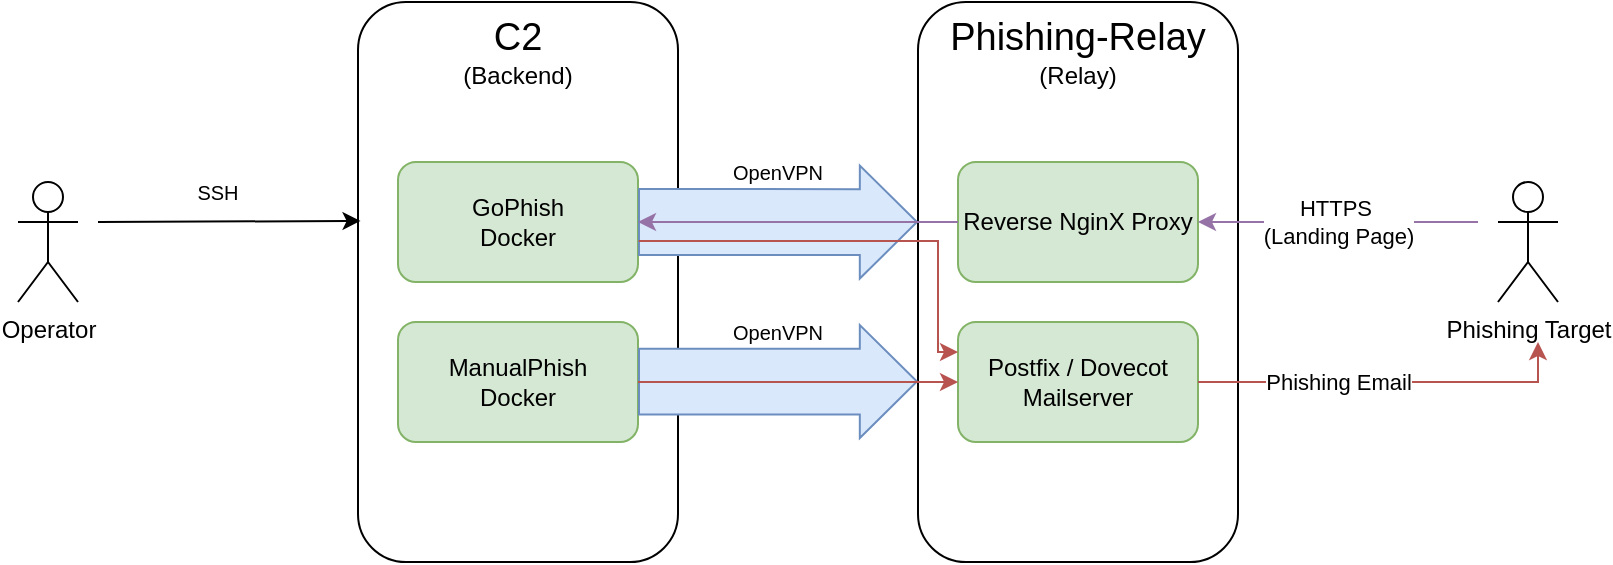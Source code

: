 <mxfile version="21.1.2" type="device">
  <diagram name="Page-1" id="jig1KxTQIBm6_4zE4UQv">
    <mxGraphModel dx="1024" dy="621" grid="1" gridSize="10" guides="1" tooltips="1" connect="1" arrows="1" fold="1" page="1" pageScale="1" pageWidth="850" pageHeight="1100" math="0" shadow="0">
      <root>
        <mxCell id="0" />
        <mxCell id="1" parent="0" />
        <mxCell id="xtoA8kuY6AniBKlyXmYx-1" value="" style="rounded=1;whiteSpace=wrap;html=1;" vertex="1" parent="1">
          <mxGeometry x="200" y="320" width="160" height="280" as="geometry" />
        </mxCell>
        <mxCell id="xtoA8kuY6AniBKlyXmYx-3" value="" style="rounded=1;whiteSpace=wrap;html=1;" vertex="1" parent="1">
          <mxGeometry x="480" y="320" width="160" height="280" as="geometry" />
        </mxCell>
        <mxCell id="xtoA8kuY6AniBKlyXmYx-4" value="GoPhish&lt;br&gt;Docker" style="rounded=1;whiteSpace=wrap;html=1;fillColor=#d5e8d4;strokeColor=#82b366;" vertex="1" parent="1">
          <mxGeometry x="220" y="400" width="120" height="60" as="geometry" />
        </mxCell>
        <mxCell id="xtoA8kuY6AniBKlyXmYx-5" value="ManualPhish&lt;br&gt;Docker" style="rounded=1;whiteSpace=wrap;html=1;fillColor=#d5e8d4;strokeColor=#82b366;" vertex="1" parent="1">
          <mxGeometry x="220" y="480" width="120" height="60" as="geometry" />
        </mxCell>
        <mxCell id="xtoA8kuY6AniBKlyXmYx-6" value="Postfix / Dovecot Mailserver" style="rounded=1;whiteSpace=wrap;html=1;fillColor=#d5e8d4;strokeColor=#82b366;" vertex="1" parent="1">
          <mxGeometry x="500" y="480" width="120" height="60" as="geometry" />
        </mxCell>
        <mxCell id="xtoA8kuY6AniBKlyXmYx-7" value="Reverse NginX Proxy" style="rounded=1;whiteSpace=wrap;html=1;fillColor=#d5e8d4;strokeColor=#82b366;" vertex="1" parent="1">
          <mxGeometry x="500" y="400" width="120" height="60" as="geometry" />
        </mxCell>
        <mxCell id="xtoA8kuY6AniBKlyXmYx-8" value="&lt;font style=&quot;&quot;&gt;&lt;span style=&quot;font-size: 19px;&quot;&gt;C2&lt;/span&gt;&lt;br&gt;&lt;font style=&quot;font-size: 12px;&quot;&gt;(Backend)&lt;/font&gt;&lt;br&gt;&lt;/font&gt;" style="text;html=1;strokeColor=none;fillColor=none;align=center;verticalAlign=middle;whiteSpace=wrap;rounded=0;" vertex="1" parent="1">
          <mxGeometry x="250" y="330" width="60" height="30" as="geometry" />
        </mxCell>
        <mxCell id="xtoA8kuY6AniBKlyXmYx-9" value="&lt;font style=&quot;&quot;&gt;&lt;span style=&quot;font-size: 19px;&quot;&gt;Phishing-Relay&lt;/span&gt;&lt;br&gt;&lt;font style=&quot;font-size: 12px;&quot;&gt;(Relay)&lt;/font&gt;&lt;br&gt;&lt;/font&gt;" style="text;html=1;strokeColor=none;fillColor=none;align=center;verticalAlign=middle;whiteSpace=wrap;rounded=0;" vertex="1" parent="1">
          <mxGeometry x="495" y="330" width="130" height="30" as="geometry" />
        </mxCell>
        <mxCell id="xtoA8kuY6AniBKlyXmYx-11" value="" style="shape=flexArrow;endArrow=classic;html=1;rounded=0;exitX=1;exitY=0.5;exitDx=0;exitDy=0;entryX=0;entryY=0.393;entryDx=0;entryDy=0;entryPerimeter=0;endWidth=22.535;endSize=9.196;width=32.917;fillColor=#dae8fc;strokeColor=#6c8ebf;" edge="1" parent="1" source="xtoA8kuY6AniBKlyXmYx-4" target="xtoA8kuY6AniBKlyXmYx-3">
          <mxGeometry width="50" height="50" relative="1" as="geometry">
            <mxPoint x="390" y="430" as="sourcePoint" />
            <mxPoint x="440" y="380" as="targetPoint" />
          </mxGeometry>
        </mxCell>
        <mxCell id="xtoA8kuY6AniBKlyXmYx-12" value="" style="shape=flexArrow;endArrow=classic;html=1;rounded=0;exitX=1;exitY=0.5;exitDx=0;exitDy=0;entryX=0;entryY=0.393;entryDx=0;entryDy=0;entryPerimeter=0;endWidth=22.535;endSize=9.196;width=32.917;fillColor=#dae8fc;strokeColor=#6c8ebf;" edge="1" parent="1">
          <mxGeometry width="50" height="50" relative="1" as="geometry">
            <mxPoint x="340" y="509.79" as="sourcePoint" />
            <mxPoint x="480" y="509.79" as="targetPoint" />
          </mxGeometry>
        </mxCell>
        <mxCell id="xtoA8kuY6AniBKlyXmYx-13" value="&lt;font style=&quot;font-size: 10px;&quot;&gt;OpenVPN&lt;/font&gt;" style="text;html=1;strokeColor=none;fillColor=none;align=center;verticalAlign=middle;whiteSpace=wrap;rounded=0;" vertex="1" parent="1">
          <mxGeometry x="380" y="390" width="60" height="30" as="geometry" />
        </mxCell>
        <mxCell id="xtoA8kuY6AniBKlyXmYx-14" value="&lt;font style=&quot;font-size: 10px;&quot;&gt;OpenVPN&lt;/font&gt;" style="text;html=1;strokeColor=none;fillColor=none;align=center;verticalAlign=middle;whiteSpace=wrap;rounded=0;" vertex="1" parent="1">
          <mxGeometry x="380" y="470" width="60" height="30" as="geometry" />
        </mxCell>
        <mxCell id="xtoA8kuY6AniBKlyXmYx-15" value="Operator" style="shape=umlActor;verticalLabelPosition=bottom;verticalAlign=top;html=1;outlineConnect=0;" vertex="1" parent="1">
          <mxGeometry x="30" y="410" width="30" height="60" as="geometry" />
        </mxCell>
        <mxCell id="xtoA8kuY6AniBKlyXmYx-17" value="&lt;font style=&quot;font-size: 10px;&quot;&gt;SSH&lt;/font&gt;" style="text;html=1;strokeColor=none;fillColor=none;align=center;verticalAlign=middle;whiteSpace=wrap;rounded=0;" vertex="1" parent="1">
          <mxGeometry x="100" y="400" width="60" height="30" as="geometry" />
        </mxCell>
        <mxCell id="xtoA8kuY6AniBKlyXmYx-18" value="Phishing Target" style="shape=umlActor;verticalLabelPosition=bottom;verticalAlign=top;html=1;outlineConnect=0;" vertex="1" parent="1">
          <mxGeometry x="770" y="410" width="30" height="60" as="geometry" />
        </mxCell>
        <mxCell id="xtoA8kuY6AniBKlyXmYx-19" value="" style="endArrow=classic;html=1;rounded=0;entryX=1;entryY=0.5;entryDx=0;entryDy=0;fillColor=#e1d5e7;strokeColor=#9673a6;" edge="1" parent="1" target="xtoA8kuY6AniBKlyXmYx-7">
          <mxGeometry width="50" height="50" relative="1" as="geometry">
            <mxPoint x="760" y="430" as="sourcePoint" />
            <mxPoint x="760" y="360" as="targetPoint" />
          </mxGeometry>
        </mxCell>
        <mxCell id="xtoA8kuY6AniBKlyXmYx-20" value="HTTPS&amp;nbsp;&lt;br&gt;(Landing Page)" style="edgeLabel;html=1;align=center;verticalAlign=middle;resizable=0;points=[];" vertex="1" connectable="0" parent="xtoA8kuY6AniBKlyXmYx-19">
          <mxGeometry x="-0.179" y="1" relative="1" as="geometry">
            <mxPoint x="-13" y="-1" as="offset" />
          </mxGeometry>
        </mxCell>
        <mxCell id="xtoA8kuY6AniBKlyXmYx-21" value="" style="endArrow=classic;html=1;rounded=0;exitX=0;exitY=0.5;exitDx=0;exitDy=0;entryX=1;entryY=0.5;entryDx=0;entryDy=0;fillColor=#e1d5e7;strokeColor=#9673a6;" edge="1" parent="1" source="xtoA8kuY6AniBKlyXmYx-7" target="xtoA8kuY6AniBKlyXmYx-4">
          <mxGeometry width="50" height="50" relative="1" as="geometry">
            <mxPoint x="470" y="270" as="sourcePoint" />
            <mxPoint x="520" y="220" as="targetPoint" />
          </mxGeometry>
        </mxCell>
        <mxCell id="xtoA8kuY6AniBKlyXmYx-22" value="" style="endArrow=classic;html=1;rounded=0;exitX=1.003;exitY=0.659;exitDx=0;exitDy=0;exitPerimeter=0;entryX=0;entryY=0.25;entryDx=0;entryDy=0;edgeStyle=orthogonalEdgeStyle;fillColor=#f8cecc;strokeColor=#b85450;" edge="1" parent="1" source="xtoA8kuY6AniBKlyXmYx-4" target="xtoA8kuY6AniBKlyXmYx-6">
          <mxGeometry width="50" height="50" relative="1" as="geometry">
            <mxPoint x="450" y="270" as="sourcePoint" />
            <mxPoint x="500" y="220" as="targetPoint" />
            <Array as="points">
              <mxPoint x="490" y="439" />
              <mxPoint x="490" y="495" />
            </Array>
          </mxGeometry>
        </mxCell>
        <mxCell id="xtoA8kuY6AniBKlyXmYx-24" value="" style="edgeStyle=orthogonalEdgeStyle;rounded=0;orthogonalLoop=1;jettySize=auto;html=1;entryX=0;entryY=0.5;entryDx=0;entryDy=0;fillColor=#f8cecc;strokeColor=#b85450;" edge="1" parent="1" source="xtoA8kuY6AniBKlyXmYx-5" target="xtoA8kuY6AniBKlyXmYx-6">
          <mxGeometry relative="1" as="geometry" />
        </mxCell>
        <mxCell id="xtoA8kuY6AniBKlyXmYx-25" value="" style="endArrow=classic;html=1;rounded=0;exitX=1;exitY=0.5;exitDx=0;exitDy=0;edgeStyle=orthogonalEdgeStyle;fillColor=#f8cecc;strokeColor=#b85450;" edge="1" parent="1" source="xtoA8kuY6AniBKlyXmYx-6">
          <mxGeometry width="50" height="50" relative="1" as="geometry">
            <mxPoint x="670" y="560" as="sourcePoint" />
            <mxPoint x="790" y="490" as="targetPoint" />
            <Array as="points">
              <mxPoint x="790" y="510" />
            </Array>
          </mxGeometry>
        </mxCell>
        <mxCell id="xtoA8kuY6AniBKlyXmYx-26" value="Phishing Email" style="edgeLabel;html=1;align=center;verticalAlign=middle;resizable=0;points=[];" vertex="1" connectable="0" parent="xtoA8kuY6AniBKlyXmYx-25">
          <mxGeometry x="-0.393" y="-2" relative="1" as="geometry">
            <mxPoint x="12" y="-2" as="offset" />
          </mxGeometry>
        </mxCell>
        <mxCell id="xtoA8kuY6AniBKlyXmYx-28" value="" style="endArrow=classic;html=1;rounded=0;entryX=0.008;entryY=0.391;entryDx=0;entryDy=0;entryPerimeter=0;" edge="1" parent="1" target="xtoA8kuY6AniBKlyXmYx-1">
          <mxGeometry width="50" height="50" relative="1" as="geometry">
            <mxPoint x="70" y="430" as="sourcePoint" />
            <mxPoint x="150" y="420" as="targetPoint" />
          </mxGeometry>
        </mxCell>
      </root>
    </mxGraphModel>
  </diagram>
</mxfile>
